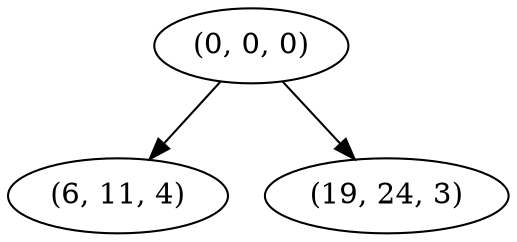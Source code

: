 digraph tree {
    "(0, 0, 0)";
    "(6, 11, 4)";
    "(19, 24, 3)";
    "(0, 0, 0)" -> "(6, 11, 4)";
    "(0, 0, 0)" -> "(19, 24, 3)";
}

